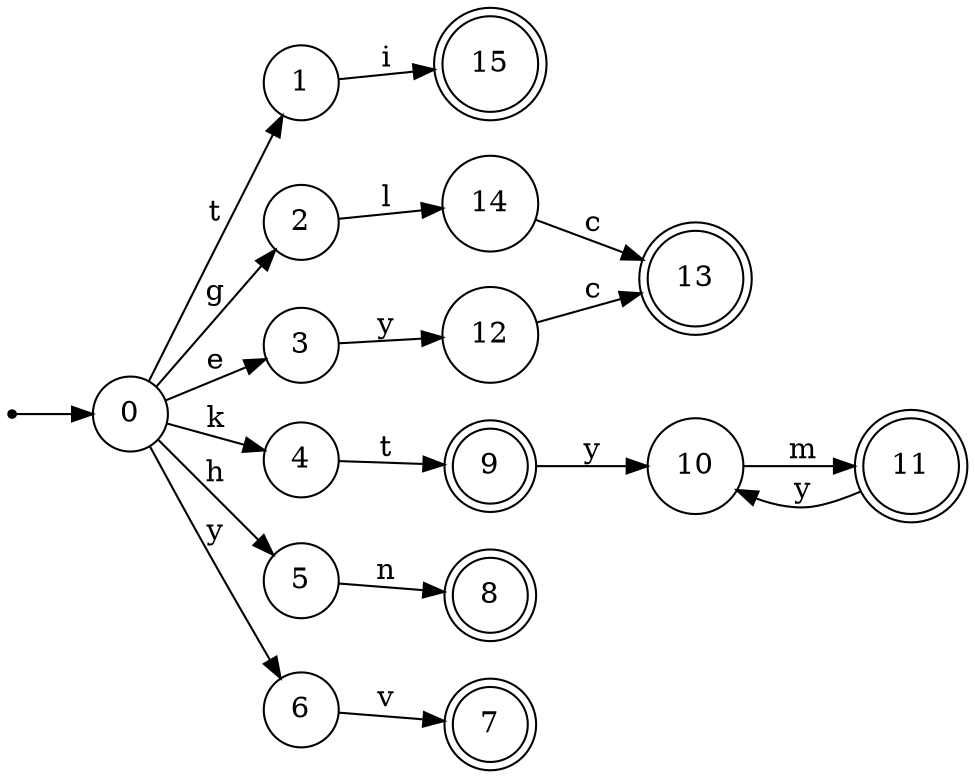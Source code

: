 digraph finite_state_machine {
rankdir=LR;
size="20,20";
node [shape = point]; "dummy0"
node [shape = circle]; "0";
"dummy0" -> "0";
node [shape = circle]; "1";
node [shape = circle]; "2";
node [shape = circle]; "3";
node [shape = circle]; "4";
node [shape = circle]; "5";
node [shape = circle]; "6";
node [shape = doublecircle]; "7";node [shape = doublecircle]; "8";node [shape = doublecircle]; "9";node [shape = circle]; "10";
node [shape = doublecircle]; "11";node [shape = circle]; "12";
node [shape = doublecircle]; "13";node [shape = circle]; "14";
node [shape = doublecircle]; "15";"0" -> "1" [label = "t"];
 "0" -> "2" [label = "g"];
 "0" -> "3" [label = "e"];
 "0" -> "4" [label = "k"];
 "0" -> "5" [label = "h"];
 "0" -> "6" [label = "y"];
 "6" -> "7" [label = "v"];
 "5" -> "8" [label = "n"];
 "4" -> "9" [label = "t"];
 "9" -> "10" [label = "y"];
 "10" -> "11" [label = "m"];
 "11" -> "10" [label = "y"];
 "3" -> "12" [label = "y"];
 "12" -> "13" [label = "c"];
 "2" -> "14" [label = "l"];
 "14" -> "13" [label = "c"];
 "1" -> "15" [label = "i"];
 }
